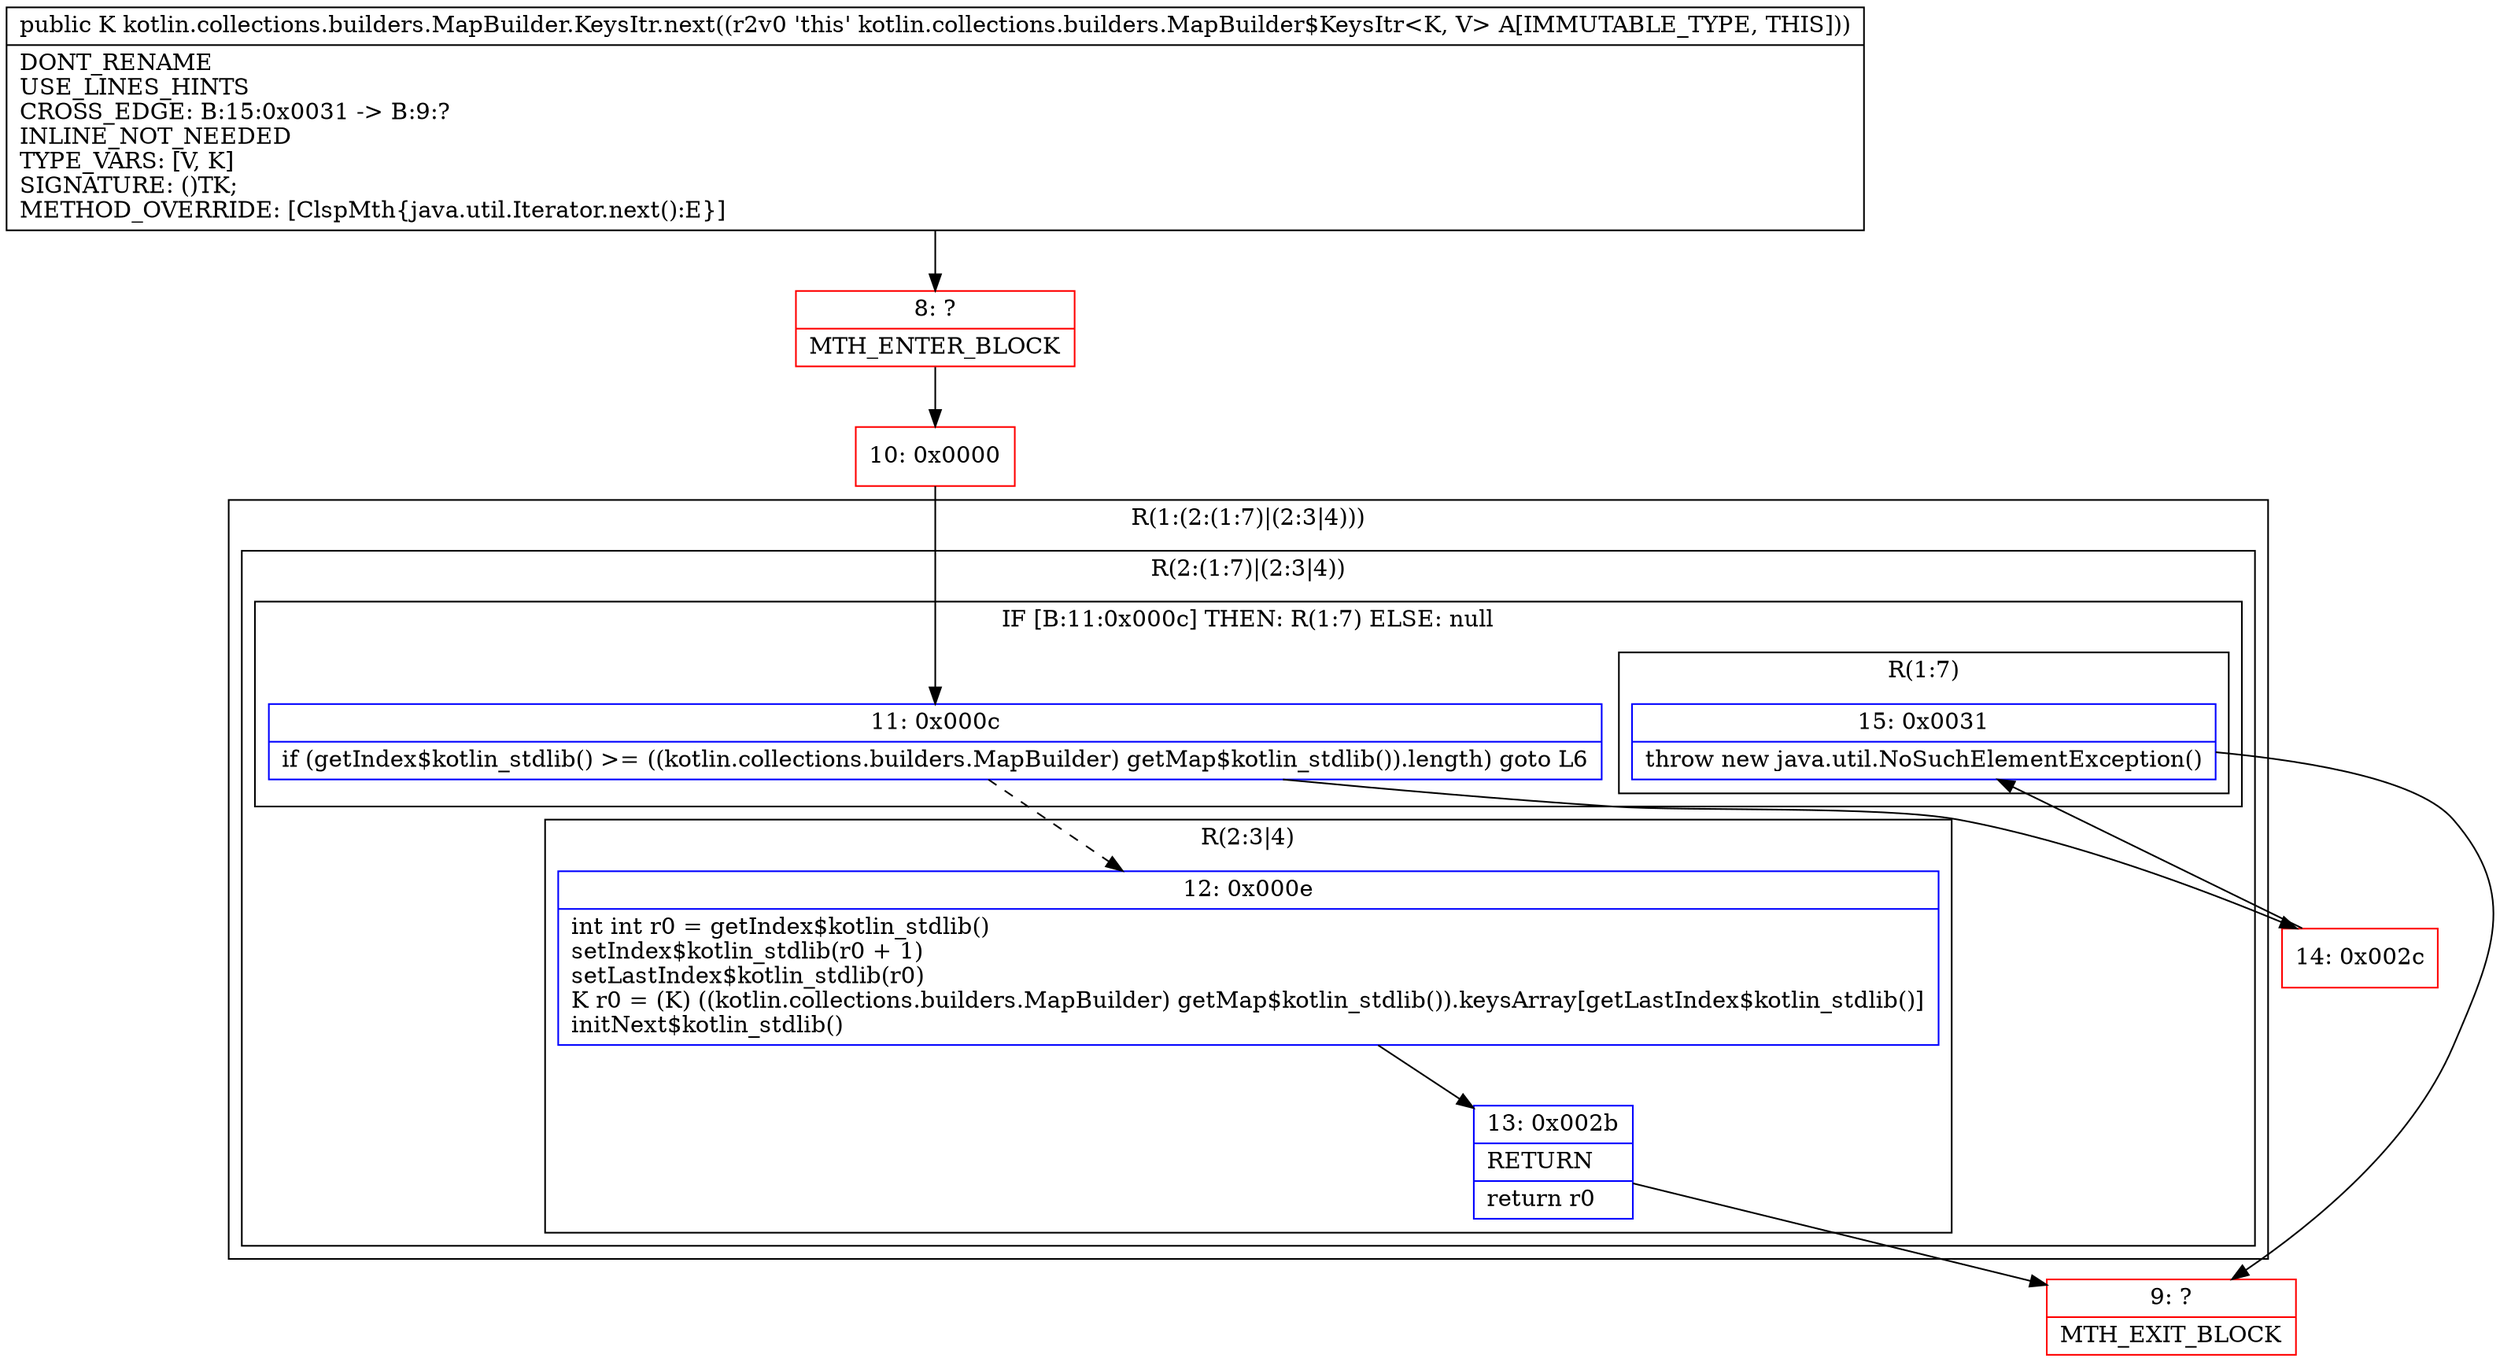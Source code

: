 digraph "CFG forkotlin.collections.builders.MapBuilder.KeysItr.next()Ljava\/lang\/Object;" {
subgraph cluster_Region_1945969149 {
label = "R(1:(2:(1:7)|(2:3|4)))";
node [shape=record,color=blue];
subgraph cluster_Region_1805819267 {
label = "R(2:(1:7)|(2:3|4))";
node [shape=record,color=blue];
subgraph cluster_IfRegion_791647828 {
label = "IF [B:11:0x000c] THEN: R(1:7) ELSE: null";
node [shape=record,color=blue];
Node_11 [shape=record,label="{11\:\ 0x000c|if (getIndex$kotlin_stdlib() \>= ((kotlin.collections.builders.MapBuilder) getMap$kotlin_stdlib()).length) goto L6\l}"];
subgraph cluster_Region_1465789118 {
label = "R(1:7)";
node [shape=record,color=blue];
Node_15 [shape=record,label="{15\:\ 0x0031|throw new java.util.NoSuchElementException()\l}"];
}
}
subgraph cluster_Region_689322110 {
label = "R(2:3|4)";
node [shape=record,color=blue];
Node_12 [shape=record,label="{12\:\ 0x000e|int int r0 = getIndex$kotlin_stdlib()\lsetIndex$kotlin_stdlib(r0 + 1)\lsetLastIndex$kotlin_stdlib(r0)\lK r0 = (K) ((kotlin.collections.builders.MapBuilder) getMap$kotlin_stdlib()).keysArray[getLastIndex$kotlin_stdlib()]\linitNext$kotlin_stdlib()\l}"];
Node_13 [shape=record,label="{13\:\ 0x002b|RETURN\l|return r0\l}"];
}
}
}
Node_8 [shape=record,color=red,label="{8\:\ ?|MTH_ENTER_BLOCK\l}"];
Node_10 [shape=record,color=red,label="{10\:\ 0x0000}"];
Node_9 [shape=record,color=red,label="{9\:\ ?|MTH_EXIT_BLOCK\l}"];
Node_14 [shape=record,color=red,label="{14\:\ 0x002c}"];
MethodNode[shape=record,label="{public K kotlin.collections.builders.MapBuilder.KeysItr.next((r2v0 'this' kotlin.collections.builders.MapBuilder$KeysItr\<K, V\> A[IMMUTABLE_TYPE, THIS]))  | DONT_RENAME\lUSE_LINES_HINTS\lCROSS_EDGE: B:15:0x0031 \-\> B:9:?\lINLINE_NOT_NEEDED\lTYPE_VARS: [V, K]\lSIGNATURE: ()TK;\lMETHOD_OVERRIDE: [ClspMth\{java.util.Iterator.next():E\}]\l}"];
MethodNode -> Node_8;Node_11 -> Node_12[style=dashed];
Node_11 -> Node_14;
Node_15 -> Node_9;
Node_12 -> Node_13;
Node_13 -> Node_9;
Node_8 -> Node_10;
Node_10 -> Node_11;
Node_14 -> Node_15;
}

